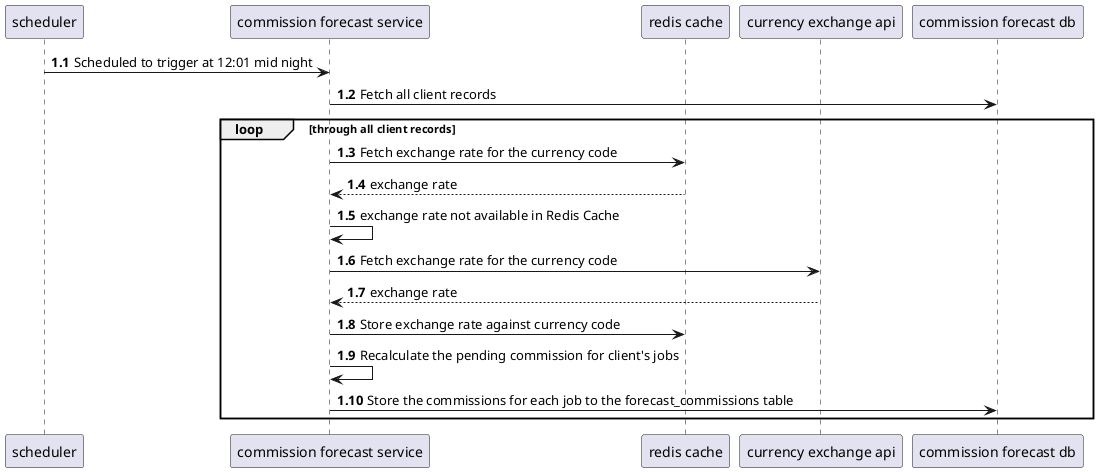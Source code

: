 @startuml
'https://plantuml.com/sequence-diagram

autonumber 1.1

participant scheduler
participant "commission forecast service" as CFS
participant "redis cache" as RC
participant "currency exchange api" as CEA
participant "commission forecast db" as CFDB

scheduler -> CFS: Scheduled to trigger at 12:01 mid night
CFS -> CFDB: Fetch all client records
    loop through all client records
        CFS -> RC: Fetch exchange rate for the currency code
            return exchange rate
        CFS -> CFS: exchange rate not available in Redis Cache
        CFS -> CEA: Fetch exchange rate for the currency code 
            return exchange rate
        CFS -> RC: Store exchange rate against currency code
        CFS -> CFS: Recalculate the pending commission for client's jobs
        CFS -> CFDB: Store the commissions for each job to the forecast_commissions table
    end
@enduml